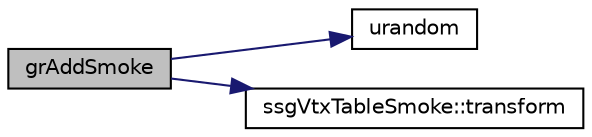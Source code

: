digraph "grAddSmoke"
{
  edge [fontname="Helvetica",fontsize="10",labelfontname="Helvetica",labelfontsize="10"];
  node [fontname="Helvetica",fontsize="10",shape=record];
  rankdir="LR";
  Node1 [label="grAddSmoke",height=0.2,width=0.4,color="black", fillcolor="grey75", style="filled", fontcolor="black"];
  Node1 -> Node2 [color="midnightblue",fontsize="10",style="solid",fontname="Helvetica"];
  Node2 [label="urandom",height=0.2,width=0.4,color="black", fillcolor="white", style="filled",URL="$_distribution_8cpp.html#a5d688d70363408aef33fdb9bea5f7d50"];
  Node1 -> Node3 [color="midnightblue",fontsize="10",style="solid",fontname="Helvetica"];
  Node3 [label="ssgVtxTableSmoke::transform",height=0.2,width=0.4,color="black", fillcolor="white", style="filled",URL="$classssg_vtx_table_smoke.html#a835579c8b04f2d004d6d5bdeb6c7fad2"];
}
